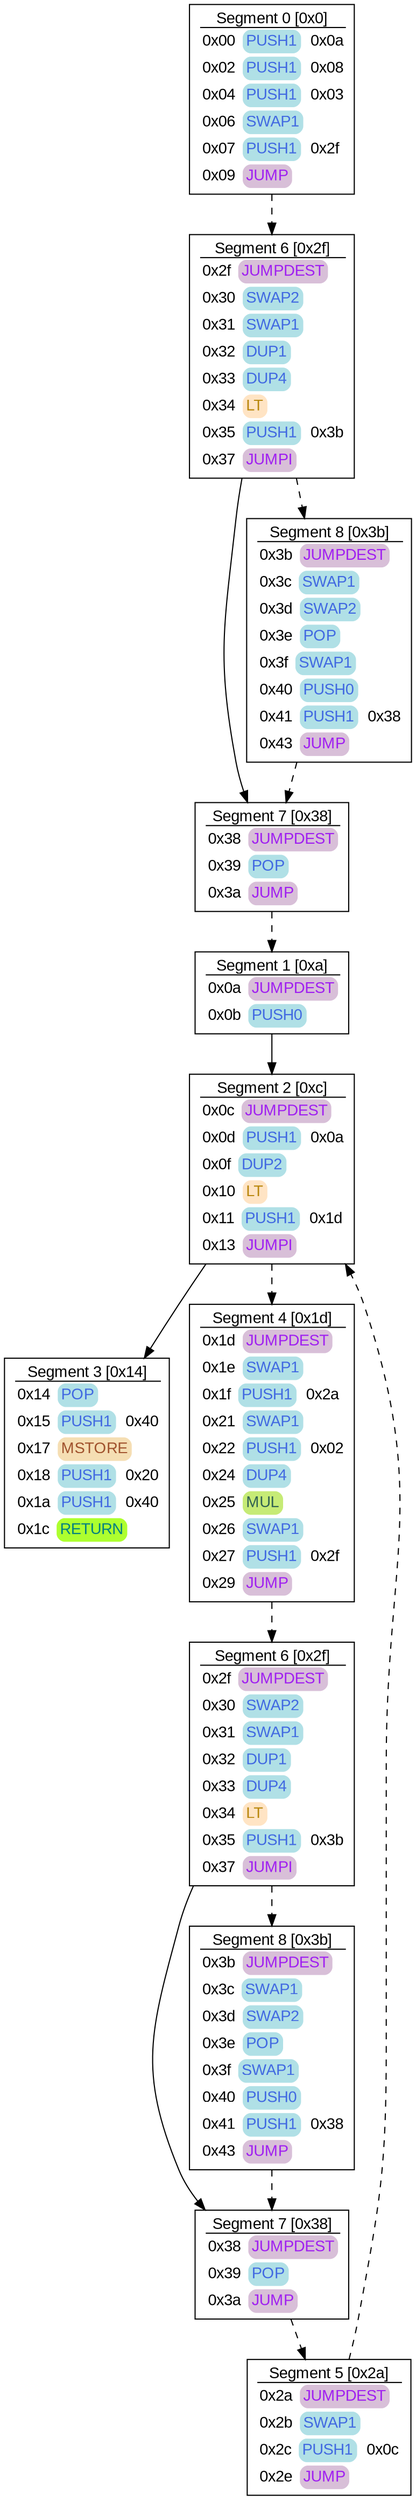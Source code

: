 digraph CFG {
node [shape=box]
node[fontname=arial]
edge[fontname=arial]
ranking=TB
 s0_0 [tooltip="Stack Size Delta: 3"label=<
<TABLE ALIGN="LEFT" CELLBORDER="0" BORDER="0" cellpadding="0"  CELLSPACING="1">
<TR><TD>Segment 0 [0x0]</TD></TR><HR/>
<TR><TD width="1" fixedsize="true" align="left">
<TABLE  border="0" cellpadding="0" cellsborder="0" CELLSPACING="1"><TR><TD width="1" fixedsize="false" align="left" cellpadding="1" PORT="entry">0x00 </TD>
<TD width="1" fixedsize="true" style="Rounded" BORDER="0" BGCOLOR="powderblue" align="left" cellpadding="3" ><FONT color="royalblue">PUSH1</FONT></TD><TD width="1" fixedsize="true" align="left">  0x0a</TD></TR></TABLE></TD></TR>
<TR><TD width="1" fixedsize="true" align="left">
<TABLE  border="0" cellpadding="0" cellsborder="0" CELLSPACING="1"><TR><TD width="1" fixedsize="false" align="left" cellpadding="1" >0x02 </TD>
<TD width="1" fixedsize="true" style="Rounded" BORDER="0" BGCOLOR="powderblue" align="left" cellpadding="3" ><FONT color="royalblue">PUSH1</FONT></TD><TD width="1" fixedsize="true" align="left">  0x08</TD></TR></TABLE></TD></TR>
<TR><TD width="1" fixedsize="true" align="left">
<TABLE  border="0" cellpadding="0" cellsborder="0" CELLSPACING="1"><TR><TD width="1" fixedsize="false" align="left" cellpadding="1" >0x04 </TD>
<TD width="1" fixedsize="true" style="Rounded" BORDER="0" BGCOLOR="powderblue" align="left" cellpadding="3" ><FONT color="royalblue">PUSH1</FONT></TD><TD width="1" fixedsize="true" align="left">  0x03</TD></TR></TABLE></TD></TR>
<TR><TD width="1" fixedsize="true" align="left">
<TABLE  border="0" cellpadding="0" cellsborder="0" CELLSPACING="1"><TR><TD width="1" fixedsize="false" align="left" cellpadding="1" >0x06 </TD>
<TD width="1" fixedsize="true" style="Rounded" BORDER="0" BGCOLOR="powderblue" align="left" cellpadding="3" ><FONT color="royalblue">SWAP1</FONT></TD></TR></TABLE></TD></TR>
<TR><TD width="1" fixedsize="true" align="left">
<TABLE  border="0" cellpadding="0" cellsborder="0" CELLSPACING="1"><TR><TD width="1" fixedsize="false" align="left" cellpadding="1" >0x07 </TD>
<TD width="1" fixedsize="true" style="Rounded" BORDER="0" BGCOLOR="powderblue" align="left" cellpadding="3" ><FONT color="royalblue">PUSH1</FONT></TD><TD width="1" fixedsize="true" align="left">  0x2f</TD></TR></TABLE></TD></TR>
<TR><TD width="1" fixedsize="true" align="left">
<TABLE  border="0" cellpadding="0" cellsborder="0" CELLSPACING="1"><TR><TD width="1" fixedsize="false" align="left" cellpadding="1" >0x09 </TD>
<TD width="1" fixedsize="true" style="Rounded" BORDER="0" BGCOLOR="thistle" align="left" cellpadding="3" PORT="exit"><FONT color="purple">JUMP</FONT></TD></TR></TABLE></TD></TR>
</TABLE>
>]
s1_1 [tooltip="Stack Size Delta: 0"label=<
<TABLE ALIGN="LEFT" CELLBORDER="0" BORDER="0" cellpadding="0"  CELLSPACING="1">
<TR><TD>Segment 6 [0x2f]</TD></TR><HR/>
<TR><TD width="1" fixedsize="true" align="left">
<TABLE  border="0" cellpadding="0" cellsborder="0" CELLSPACING="1"><TR><TD width="1" fixedsize="false" align="left" cellpadding="1" PORT="entry">0x2f </TD>
<TD width="1" fixedsize="true" style="Rounded" BORDER="0" BGCOLOR="thistle" align="left" cellpadding="3" ><FONT color="purple">JUMPDEST</FONT></TD></TR></TABLE></TD></TR>
<TR><TD width="1" fixedsize="true" align="left">
<TABLE  border="0" cellpadding="0" cellsborder="0" CELLSPACING="1"><TR><TD width="1" fixedsize="false" align="left" cellpadding="1" >0x30 </TD>
<TD width="1" fixedsize="true" style="Rounded" BORDER="0" BGCOLOR="powderblue" align="left" cellpadding="3" ><FONT color="royalblue">SWAP2</FONT></TD></TR></TABLE></TD></TR>
<TR><TD width="1" fixedsize="true" align="left">
<TABLE  border="0" cellpadding="0" cellsborder="0" CELLSPACING="1"><TR><TD width="1" fixedsize="false" align="left" cellpadding="1" >0x31 </TD>
<TD width="1" fixedsize="true" style="Rounded" BORDER="0" BGCOLOR="powderblue" align="left" cellpadding="3" ><FONT color="royalblue">SWAP1</FONT></TD></TR></TABLE></TD></TR>
<TR><TD width="1" fixedsize="true" align="left">
<TABLE  border="0" cellpadding="0" cellsborder="0" CELLSPACING="1"><TR><TD width="1" fixedsize="false" align="left" cellpadding="1" >0x32 </TD>
<TD width="1" fixedsize="true" style="Rounded" BORDER="0" BGCOLOR="powderblue" align="left" cellpadding="3" ><FONT color="royalblue">DUP1</FONT></TD></TR></TABLE></TD></TR>
<TR><TD width="1" fixedsize="true" align="left">
<TABLE  border="0" cellpadding="0" cellsborder="0" CELLSPACING="1"><TR><TD width="1" fixedsize="false" align="left" cellpadding="1" >0x33 </TD>
<TD width="1" fixedsize="true" style="Rounded" BORDER="0" BGCOLOR="powderblue" align="left" cellpadding="3" ><FONT color="royalblue">DUP4</FONT></TD></TR></TABLE></TD></TR>
<TR><TD width="1" fixedsize="true" align="left">
<TABLE  border="0" cellpadding="0" cellsborder="0" CELLSPACING="1"><TR><TD width="1" fixedsize="false" align="left" cellpadding="1" >0x34 </TD>
<TD width="1" fixedsize="true" style="Rounded" BORDER="0" BGCOLOR="bisque" align="left" cellpadding="3" ><FONT color="darkgoldenrod">LT</FONT></TD></TR></TABLE></TD></TR>
<TR><TD width="1" fixedsize="true" align="left">
<TABLE  border="0" cellpadding="0" cellsborder="0" CELLSPACING="1"><TR><TD width="1" fixedsize="false" align="left" cellpadding="1" >0x35 </TD>
<TD width="1" fixedsize="true" style="Rounded" BORDER="0" BGCOLOR="powderblue" align="left" cellpadding="3" ><FONT color="royalblue">PUSH1</FONT></TD><TD width="1" fixedsize="true" align="left">  0x3b</TD></TR></TABLE></TD></TR>
<TR><TD width="1" fixedsize="true" align="left">
<TABLE  border="0" cellpadding="0" cellsborder="0" CELLSPACING="1"><TR><TD width="1" fixedsize="false" align="left" cellpadding="1" >0x37 </TD>
<TD width="1" fixedsize="true" style="Rounded" BORDER="0" BGCOLOR="thistle" align="left" cellpadding="3" PORT="exit"><FONT color="purple">JUMPI</FONT></TD></TR></TABLE></TD></TR>
</TABLE>
>]
s5_3 [tooltip="Stack Size Delta: 1"label=<
<TABLE ALIGN="LEFT" CELLBORDER="0" BORDER="0" cellpadding="0"  CELLSPACING="1">
<TR><TD>Segment 1 [0xa]</TD></TR><HR/>
<TR><TD width="1" fixedsize="true" align="left">
<TABLE  border="0" cellpadding="0" cellsborder="0" CELLSPACING="1"><TR><TD width="1" fixedsize="false" align="left" cellpadding="1" PORT="entry">0x0a </TD>
<TD width="1" fixedsize="true" style="Rounded" BORDER="0" BGCOLOR="thistle" align="left" cellpadding="3" ><FONT color="purple">JUMPDEST</FONT></TD></TR></TABLE></TD></TR>
<TR><TD width="1" fixedsize="true" align="left">
<TABLE  border="0" cellpadding="0" cellsborder="0" CELLSPACING="1"><TR><TD width="1" fixedsize="false" align="left" cellpadding="1" >0x0b </TD>
<TD width="1" fixedsize="true" style="Rounded" BORDER="0" BGCOLOR="powderblue" align="left" cellpadding="3" ><FONT color="royalblue">PUSH0</FONT></TD></TR></TABLE></TD></TR>
</TABLE>
>]
s5_4 [tooltip="Stack Size Delta: 0"label=<
<TABLE ALIGN="LEFT" CELLBORDER="0" BORDER="0" cellpadding="0"  CELLSPACING="1">
<TR><TD>Segment 2 [0xc]</TD></TR><HR/>
<TR><TD width="1" fixedsize="true" align="left">
<TABLE  border="0" cellpadding="0" cellsborder="0" CELLSPACING="1"><TR><TD width="1" fixedsize="false" align="left" cellpadding="1" PORT="entry">0x0c </TD>
<TD width="1" fixedsize="true" style="Rounded" BORDER="0" BGCOLOR="thistle" align="left" cellpadding="3" ><FONT color="purple">JUMPDEST</FONT></TD></TR></TABLE></TD></TR>
<TR><TD width="1" fixedsize="true" align="left">
<TABLE  border="0" cellpadding="0" cellsborder="0" CELLSPACING="1"><TR><TD width="1" fixedsize="false" align="left" cellpadding="1" >0x0d </TD>
<TD width="1" fixedsize="true" style="Rounded" BORDER="0" BGCOLOR="powderblue" align="left" cellpadding="3" ><FONT color="royalblue">PUSH1</FONT></TD><TD width="1" fixedsize="true" align="left">  0x0a</TD></TR></TABLE></TD></TR>
<TR><TD width="1" fixedsize="true" align="left">
<TABLE  border="0" cellpadding="0" cellsborder="0" CELLSPACING="1"><TR><TD width="1" fixedsize="false" align="left" cellpadding="1" >0x0f </TD>
<TD width="1" fixedsize="true" style="Rounded" BORDER="0" BGCOLOR="powderblue" align="left" cellpadding="3" ><FONT color="royalblue">DUP2</FONT></TD></TR></TABLE></TD></TR>
<TR><TD width="1" fixedsize="true" align="left">
<TABLE  border="0" cellpadding="0" cellsborder="0" CELLSPACING="1"><TR><TD width="1" fixedsize="false" align="left" cellpadding="1" >0x10 </TD>
<TD width="1" fixedsize="true" style="Rounded" BORDER="0" BGCOLOR="bisque" align="left" cellpadding="3" ><FONT color="darkgoldenrod">LT</FONT></TD></TR></TABLE></TD></TR>
<TR><TD width="1" fixedsize="true" align="left">
<TABLE  border="0" cellpadding="0" cellsborder="0" CELLSPACING="1"><TR><TD width="1" fixedsize="false" align="left" cellpadding="1" >0x11 </TD>
<TD width="1" fixedsize="true" style="Rounded" BORDER="0" BGCOLOR="powderblue" align="left" cellpadding="3" ><FONT color="royalblue">PUSH1</FONT></TD><TD width="1" fixedsize="true" align="left">  0x1d</TD></TR></TABLE></TD></TR>
<TR><TD width="1" fixedsize="true" align="left">
<TABLE  border="0" cellpadding="0" cellsborder="0" CELLSPACING="1"><TR><TD width="1" fixedsize="false" align="left" cellpadding="1" >0x13 </TD>
<TD width="1" fixedsize="true" style="Rounded" BORDER="0" BGCOLOR="thistle" align="left" cellpadding="3" PORT="exit"><FONT color="purple">JUMPI</FONT></TD></TR></TABLE></TD></TR>
</TABLE>
>]
s5_5 [tooltip="Stack Size Delta: 0"label=<
<TABLE ALIGN="LEFT" CELLBORDER="0" BORDER="0" cellpadding="0"  CELLSPACING="1">
<TR><TD>Segment 3 [0x14]</TD></TR><HR/>
<TR><TD width="1" fixedsize="true" align="left">
<TABLE  border="0" cellpadding="0" cellsborder="0" CELLSPACING="1"><TR><TD width="1" fixedsize="false" align="left" cellpadding="1" PORT="entry">0x14 </TD>
<TD width="1" fixedsize="true" style="Rounded" BORDER="0" BGCOLOR="powderblue" align="left" cellpadding="3" ><FONT color="royalblue">POP</FONT></TD></TR></TABLE></TD></TR>
<TR><TD width="1" fixedsize="true" align="left">
<TABLE  border="0" cellpadding="0" cellsborder="0" CELLSPACING="1"><TR><TD width="1" fixedsize="false" align="left" cellpadding="1" >0x15 </TD>
<TD width="1" fixedsize="true" style="Rounded" BORDER="0" BGCOLOR="powderblue" align="left" cellpadding="3" ><FONT color="royalblue">PUSH1</FONT></TD><TD width="1" fixedsize="true" align="left">  0x40</TD></TR></TABLE></TD></TR>
<TR><TD width="1" fixedsize="true" align="left">
<TABLE  border="0" cellpadding="0" cellsborder="0" CELLSPACING="1"><TR><TD width="1" fixedsize="false" align="left" cellpadding="1" >0x17 </TD>
<TD width="1" fixedsize="true" style="Rounded" BORDER="0" BGCOLOR="wheat" align="left" cellpadding="3" ><FONT color="sienna">MSTORE</FONT></TD></TR></TABLE></TD></TR>
<TR><TD width="1" fixedsize="true" align="left">
<TABLE  border="0" cellpadding="0" cellsborder="0" CELLSPACING="1"><TR><TD width="1" fixedsize="false" align="left" cellpadding="1" >0x18 </TD>
<TD width="1" fixedsize="true" style="Rounded" BORDER="0" BGCOLOR="powderblue" align="left" cellpadding="3" ><FONT color="royalblue">PUSH1</FONT></TD><TD width="1" fixedsize="true" align="left">  0x20</TD></TR></TABLE></TD></TR>
<TR><TD width="1" fixedsize="true" align="left">
<TABLE  border="0" cellpadding="0" cellsborder="0" CELLSPACING="1"><TR><TD width="1" fixedsize="false" align="left" cellpadding="1" >0x1a </TD>
<TD width="1" fixedsize="true" style="Rounded" BORDER="0" BGCOLOR="powderblue" align="left" cellpadding="3" ><FONT color="royalblue">PUSH1</FONT></TD><TD width="1" fixedsize="true" align="left">  0x40</TD></TR></TABLE></TD></TR>
<TR><TD width="1" fixedsize="true" align="left">
<TABLE  border="0" cellpadding="0" cellsborder="0" CELLSPACING="1"><TR><TD width="1" fixedsize="false" align="left" cellpadding="1" >0x1c </TD>
<TD width="1" fixedsize="true" style="Rounded" BORDER="0" BGCOLOR="greenyellow" align="left" cellpadding="3" ><FONT color="teal">RETURN</FONT></TD></TR></TABLE></TD></TR>
</TABLE>
>]
s21_5 [tooltip="Stack Size Delta: 2"label=<
<TABLE ALIGN="LEFT" CELLBORDER="0" BORDER="0" cellpadding="0"  CELLSPACING="1">
<TR><TD>Segment 4 [0x1d]</TD></TR><HR/>
<TR><TD width="1" fixedsize="true" align="left">
<TABLE  border="0" cellpadding="0" cellsborder="0" CELLSPACING="1"><TR><TD width="1" fixedsize="false" align="left" cellpadding="1" PORT="entry">0x1d </TD>
<TD width="1" fixedsize="true" style="Rounded" BORDER="0" BGCOLOR="thistle" align="left" cellpadding="3" ><FONT color="purple">JUMPDEST</FONT></TD></TR></TABLE></TD></TR>
<TR><TD width="1" fixedsize="true" align="left">
<TABLE  border="0" cellpadding="0" cellsborder="0" CELLSPACING="1"><TR><TD width="1" fixedsize="false" align="left" cellpadding="1" >0x1e </TD>
<TD width="1" fixedsize="true" style="Rounded" BORDER="0" BGCOLOR="powderblue" align="left" cellpadding="3" ><FONT color="royalblue">SWAP1</FONT></TD></TR></TABLE></TD></TR>
<TR><TD width="1" fixedsize="true" align="left">
<TABLE  border="0" cellpadding="0" cellsborder="0" CELLSPACING="1"><TR><TD width="1" fixedsize="false" align="left" cellpadding="1" >0x1f </TD>
<TD width="1" fixedsize="true" style="Rounded" BORDER="0" BGCOLOR="powderblue" align="left" cellpadding="3" ><FONT color="royalblue">PUSH1</FONT></TD><TD width="1" fixedsize="true" align="left">  0x2a</TD></TR></TABLE></TD></TR>
<TR><TD width="1" fixedsize="true" align="left">
<TABLE  border="0" cellpadding="0" cellsborder="0" CELLSPACING="1"><TR><TD width="1" fixedsize="false" align="left" cellpadding="1" >0x21 </TD>
<TD width="1" fixedsize="true" style="Rounded" BORDER="0" BGCOLOR="powderblue" align="left" cellpadding="3" ><FONT color="royalblue">SWAP1</FONT></TD></TR></TABLE></TD></TR>
<TR><TD width="1" fixedsize="true" align="left">
<TABLE  border="0" cellpadding="0" cellsborder="0" CELLSPACING="1"><TR><TD width="1" fixedsize="false" align="left" cellpadding="1" >0x22 </TD>
<TD width="1" fixedsize="true" style="Rounded" BORDER="0" BGCOLOR="powderblue" align="left" cellpadding="3" ><FONT color="royalblue">PUSH1</FONT></TD><TD width="1" fixedsize="true" align="left">  0x02</TD></TR></TABLE></TD></TR>
<TR><TD width="1" fixedsize="true" align="left">
<TABLE  border="0" cellpadding="0" cellsborder="0" CELLSPACING="1"><TR><TD width="1" fixedsize="false" align="left" cellpadding="1" >0x24 </TD>
<TD width="1" fixedsize="true" style="Rounded" BORDER="0" BGCOLOR="powderblue" align="left" cellpadding="3" ><FONT color="royalblue">DUP4</FONT></TD></TR></TABLE></TD></TR>
<TR><TD width="1" fixedsize="true" align="left">
<TABLE  border="0" cellpadding="0" cellsborder="0" CELLSPACING="1"><TR><TD width="1" fixedsize="false" align="left" cellpadding="1" >0x25 </TD>
<TD width="1" fixedsize="true" style="Rounded" BORDER="0" BGCOLOR="#c6eb76" align="left" cellpadding="3" ><FONT color="#316152">MUL</FONT></TD></TR></TABLE></TD></TR>
<TR><TD width="1" fixedsize="true" align="left">
<TABLE  border="0" cellpadding="0" cellsborder="0" CELLSPACING="1"><TR><TD width="1" fixedsize="false" align="left" cellpadding="1" >0x26 </TD>
<TD width="1" fixedsize="true" style="Rounded" BORDER="0" BGCOLOR="powderblue" align="left" cellpadding="3" ><FONT color="royalblue">SWAP1</FONT></TD></TR></TABLE></TD></TR>
<TR><TD width="1" fixedsize="true" align="left">
<TABLE  border="0" cellpadding="0" cellsborder="0" CELLSPACING="1"><TR><TD width="1" fixedsize="false" align="left" cellpadding="1" >0x27 </TD>
<TD width="1" fixedsize="true" style="Rounded" BORDER="0" BGCOLOR="powderblue" align="left" cellpadding="3" ><FONT color="royalblue">PUSH1</FONT></TD><TD width="1" fixedsize="true" align="left">  0x2f</TD></TR></TABLE></TD></TR>
<TR><TD width="1" fixedsize="true" align="left">
<TABLE  border="0" cellpadding="0" cellsborder="0" CELLSPACING="1"><TR><TD width="1" fixedsize="false" align="left" cellpadding="1" >0x29 </TD>
<TD width="1" fixedsize="true" style="Rounded" BORDER="0" BGCOLOR="thistle" align="left" cellpadding="3" PORT="exit"><FONT color="purple">JUMP</FONT></TD></TR></TABLE></TD></TR>
</TABLE>
>]
s53_6 [tooltip="Stack Size Delta: 0"label=<
<TABLE ALIGN="LEFT" CELLBORDER="0" BORDER="0" cellpadding="0"  CELLSPACING="1">
<TR><TD>Segment 6 [0x2f]</TD></TR><HR/>
<TR><TD width="1" fixedsize="true" align="left">
<TABLE  border="0" cellpadding="0" cellsborder="0" CELLSPACING="1"><TR><TD width="1" fixedsize="false" align="left" cellpadding="1" PORT="entry">0x2f </TD>
<TD width="1" fixedsize="true" style="Rounded" BORDER="0" BGCOLOR="thistle" align="left" cellpadding="3" ><FONT color="purple">JUMPDEST</FONT></TD></TR></TABLE></TD></TR>
<TR><TD width="1" fixedsize="true" align="left">
<TABLE  border="0" cellpadding="0" cellsborder="0" CELLSPACING="1"><TR><TD width="1" fixedsize="false" align="left" cellpadding="1" >0x30 </TD>
<TD width="1" fixedsize="true" style="Rounded" BORDER="0" BGCOLOR="powderblue" align="left" cellpadding="3" ><FONT color="royalblue">SWAP2</FONT></TD></TR></TABLE></TD></TR>
<TR><TD width="1" fixedsize="true" align="left">
<TABLE  border="0" cellpadding="0" cellsborder="0" CELLSPACING="1"><TR><TD width="1" fixedsize="false" align="left" cellpadding="1" >0x31 </TD>
<TD width="1" fixedsize="true" style="Rounded" BORDER="0" BGCOLOR="powderblue" align="left" cellpadding="3" ><FONT color="royalblue">SWAP1</FONT></TD></TR></TABLE></TD></TR>
<TR><TD width="1" fixedsize="true" align="left">
<TABLE  border="0" cellpadding="0" cellsborder="0" CELLSPACING="1"><TR><TD width="1" fixedsize="false" align="left" cellpadding="1" >0x32 </TD>
<TD width="1" fixedsize="true" style="Rounded" BORDER="0" BGCOLOR="powderblue" align="left" cellpadding="3" ><FONT color="royalblue">DUP1</FONT></TD></TR></TABLE></TD></TR>
<TR><TD width="1" fixedsize="true" align="left">
<TABLE  border="0" cellpadding="0" cellsborder="0" CELLSPACING="1"><TR><TD width="1" fixedsize="false" align="left" cellpadding="1" >0x33 </TD>
<TD width="1" fixedsize="true" style="Rounded" BORDER="0" BGCOLOR="powderblue" align="left" cellpadding="3" ><FONT color="royalblue">DUP4</FONT></TD></TR></TABLE></TD></TR>
<TR><TD width="1" fixedsize="true" align="left">
<TABLE  border="0" cellpadding="0" cellsborder="0" CELLSPACING="1"><TR><TD width="1" fixedsize="false" align="left" cellpadding="1" >0x34 </TD>
<TD width="1" fixedsize="true" style="Rounded" BORDER="0" BGCOLOR="bisque" align="left" cellpadding="3" ><FONT color="darkgoldenrod">LT</FONT></TD></TR></TABLE></TD></TR>
<TR><TD width="1" fixedsize="true" align="left">
<TABLE  border="0" cellpadding="0" cellsborder="0" CELLSPACING="1"><TR><TD width="1" fixedsize="false" align="left" cellpadding="1" >0x35 </TD>
<TD width="1" fixedsize="true" style="Rounded" BORDER="0" BGCOLOR="powderblue" align="left" cellpadding="3" ><FONT color="royalblue">PUSH1</FONT></TD><TD width="1" fixedsize="true" align="left">  0x3b</TD></TR></TABLE></TD></TR>
<TR><TD width="1" fixedsize="true" align="left">
<TABLE  border="0" cellpadding="0" cellsborder="0" CELLSPACING="1"><TR><TD width="1" fixedsize="false" align="left" cellpadding="1" >0x37 </TD>
<TD width="1" fixedsize="true" style="Rounded" BORDER="0" BGCOLOR="thistle" align="left" cellpadding="3" PORT="exit"><FONT color="purple">JUMPI</FONT></TD></TR></TABLE></TD></TR>
</TABLE>
>]
s181_8 [tooltip="Stack Size Delta: 0"label=<
<TABLE ALIGN="LEFT" CELLBORDER="0" BORDER="0" cellpadding="0"  CELLSPACING="1">
<TR><TD>Segment 5 [0x2a]</TD></TR><HR/>
<TR><TD width="1" fixedsize="true" align="left">
<TABLE  border="0" cellpadding="0" cellsborder="0" CELLSPACING="1"><TR><TD width="1" fixedsize="false" align="left" cellpadding="1" PORT="entry">0x2a </TD>
<TD width="1" fixedsize="true" style="Rounded" BORDER="0" BGCOLOR="thistle" align="left" cellpadding="3" ><FONT color="purple">JUMPDEST</FONT></TD></TR></TABLE></TD></TR>
<TR><TD width="1" fixedsize="true" align="left">
<TABLE  border="0" cellpadding="0" cellsborder="0" CELLSPACING="1"><TR><TD width="1" fixedsize="false" align="left" cellpadding="1" >0x2b </TD>
<TD width="1" fixedsize="true" style="Rounded" BORDER="0" BGCOLOR="powderblue" align="left" cellpadding="3" ><FONT color="royalblue">SWAP1</FONT></TD></TR></TABLE></TD></TR>
<TR><TD width="1" fixedsize="true" align="left">
<TABLE  border="0" cellpadding="0" cellsborder="0" CELLSPACING="1"><TR><TD width="1" fixedsize="false" align="left" cellpadding="1" >0x2c </TD>
<TD width="1" fixedsize="true" style="Rounded" BORDER="0" BGCOLOR="powderblue" align="left" cellpadding="3" ><FONT color="royalblue">PUSH1</FONT></TD><TD width="1" fixedsize="true" align="left">  0x0c</TD></TR></TABLE></TD></TR>
<TR><TD width="1" fixedsize="true" align="left">
<TABLE  border="0" cellpadding="0" cellsborder="0" CELLSPACING="1"><TR><TD width="1" fixedsize="false" align="left" cellpadding="1" >0x2e </TD>
<TD width="1" fixedsize="true" style="Rounded" BORDER="0" BGCOLOR="thistle" align="left" cellpadding="3" PORT="exit"><FONT color="purple">JUMP</FONT></TD></TR></TABLE></TD></TR>
</TABLE>
>]
s1_2 [tooltip="Stack Size Delta: -2"label=<
<TABLE ALIGN="LEFT" CELLBORDER="0" BORDER="0" cellpadding="0"  CELLSPACING="1">
<TR><TD>Segment 7 [0x38]</TD></TR><HR/>
<TR><TD width="1" fixedsize="true" align="left">
<TABLE  border="0" cellpadding="0" cellsborder="0" CELLSPACING="1"><TR><TD width="1" fixedsize="false" align="left" cellpadding="1" PORT="entry">0x38 </TD>
<TD width="1" fixedsize="true" style="Rounded" BORDER="0" BGCOLOR="thistle" align="left" cellpadding="3" ><FONT color="purple">JUMPDEST</FONT></TD></TR></TABLE></TD></TR>
<TR><TD width="1" fixedsize="true" align="left">
<TABLE  border="0" cellpadding="0" cellsborder="0" CELLSPACING="1"><TR><TD width="1" fixedsize="false" align="left" cellpadding="1" >0x39 </TD>
<TD width="1" fixedsize="true" style="Rounded" BORDER="0" BGCOLOR="powderblue" align="left" cellpadding="3" ><FONT color="royalblue">POP</FONT></TD></TR></TABLE></TD></TR>
<TR><TD width="1" fixedsize="true" align="left">
<TABLE  border="0" cellpadding="0" cellsborder="0" CELLSPACING="1"><TR><TD width="1" fixedsize="false" align="left" cellpadding="1" >0x3a </TD>
<TD width="1" fixedsize="true" style="Rounded" BORDER="0" BGCOLOR="thistle" align="left" cellpadding="3" PORT="exit"><FONT color="purple">JUMP</FONT></TD></TR></TABLE></TD></TR>
</TABLE>
>]
s3_2 [tooltip="Stack Size Delta: 0"label=<
<TABLE ALIGN="LEFT" CELLBORDER="0" BORDER="0" cellpadding="0"  CELLSPACING="1">
<TR><TD>Segment 8 [0x3b]</TD></TR><HR/>
<TR><TD width="1" fixedsize="true" align="left">
<TABLE  border="0" cellpadding="0" cellsborder="0" CELLSPACING="1"><TR><TD width="1" fixedsize="false" align="left" cellpadding="1" PORT="entry">0x3b </TD>
<TD width="1" fixedsize="true" style="Rounded" BORDER="0" BGCOLOR="thistle" align="left" cellpadding="3" ><FONT color="purple">JUMPDEST</FONT></TD></TR></TABLE></TD></TR>
<TR><TD width="1" fixedsize="true" align="left">
<TABLE  border="0" cellpadding="0" cellsborder="0" CELLSPACING="1"><TR><TD width="1" fixedsize="false" align="left" cellpadding="1" >0x3c </TD>
<TD width="1" fixedsize="true" style="Rounded" BORDER="0" BGCOLOR="powderblue" align="left" cellpadding="3" ><FONT color="royalblue">SWAP1</FONT></TD></TR></TABLE></TD></TR>
<TR><TD width="1" fixedsize="true" align="left">
<TABLE  border="0" cellpadding="0" cellsborder="0" CELLSPACING="1"><TR><TD width="1" fixedsize="false" align="left" cellpadding="1" >0x3d </TD>
<TD width="1" fixedsize="true" style="Rounded" BORDER="0" BGCOLOR="powderblue" align="left" cellpadding="3" ><FONT color="royalblue">SWAP2</FONT></TD></TR></TABLE></TD></TR>
<TR><TD width="1" fixedsize="true" align="left">
<TABLE  border="0" cellpadding="0" cellsborder="0" CELLSPACING="1"><TR><TD width="1" fixedsize="false" align="left" cellpadding="1" >0x3e </TD>
<TD width="1" fixedsize="true" style="Rounded" BORDER="0" BGCOLOR="powderblue" align="left" cellpadding="3" ><FONT color="royalblue">POP</FONT></TD></TR></TABLE></TD></TR>
<TR><TD width="1" fixedsize="true" align="left">
<TABLE  border="0" cellpadding="0" cellsborder="0" CELLSPACING="1"><TR><TD width="1" fixedsize="false" align="left" cellpadding="1" >0x3f </TD>
<TD width="1" fixedsize="true" style="Rounded" BORDER="0" BGCOLOR="powderblue" align="left" cellpadding="3" ><FONT color="royalblue">SWAP1</FONT></TD></TR></TABLE></TD></TR>
<TR><TD width="1" fixedsize="true" align="left">
<TABLE  border="0" cellpadding="0" cellsborder="0" CELLSPACING="1"><TR><TD width="1" fixedsize="false" align="left" cellpadding="1" >0x40 </TD>
<TD width="1" fixedsize="true" style="Rounded" BORDER="0" BGCOLOR="powderblue" align="left" cellpadding="3" ><FONT color="royalblue">PUSH0</FONT></TD></TR></TABLE></TD></TR>
<TR><TD width="1" fixedsize="true" align="left">
<TABLE  border="0" cellpadding="0" cellsborder="0" CELLSPACING="1"><TR><TD width="1" fixedsize="false" align="left" cellpadding="1" >0x41 </TD>
<TD width="1" fixedsize="true" style="Rounded" BORDER="0" BGCOLOR="powderblue" align="left" cellpadding="3" ><FONT color="royalblue">PUSH1</FONT></TD><TD width="1" fixedsize="true" align="left">  0x38</TD></TR></TABLE></TD></TR>
<TR><TD width="1" fixedsize="true" align="left">
<TABLE  border="0" cellpadding="0" cellsborder="0" CELLSPACING="1"><TR><TD width="1" fixedsize="false" align="left" cellpadding="1" >0x43 </TD>
<TD width="1" fixedsize="true" style="Rounded" BORDER="0" BGCOLOR="thistle" align="left" cellpadding="3" PORT="exit"><FONT color="purple">JUMP</FONT></TD></TR></TABLE></TD></TR>
</TABLE>
>]
s53_7 [tooltip="Stack Size Delta: -2"label=<
<TABLE ALIGN="LEFT" CELLBORDER="0" BORDER="0" cellpadding="0"  CELLSPACING="1">
<TR><TD>Segment 7 [0x38]</TD></TR><HR/>
<TR><TD width="1" fixedsize="true" align="left">
<TABLE  border="0" cellpadding="0" cellsborder="0" CELLSPACING="1"><TR><TD width="1" fixedsize="false" align="left" cellpadding="1" PORT="entry">0x38 </TD>
<TD width="1" fixedsize="true" style="Rounded" BORDER="0" BGCOLOR="thistle" align="left" cellpadding="3" ><FONT color="purple">JUMPDEST</FONT></TD></TR></TABLE></TD></TR>
<TR><TD width="1" fixedsize="true" align="left">
<TABLE  border="0" cellpadding="0" cellsborder="0" CELLSPACING="1"><TR><TD width="1" fixedsize="false" align="left" cellpadding="1" >0x39 </TD>
<TD width="1" fixedsize="true" style="Rounded" BORDER="0" BGCOLOR="powderblue" align="left" cellpadding="3" ><FONT color="royalblue">POP</FONT></TD></TR></TABLE></TD></TR>
<TR><TD width="1" fixedsize="true" align="left">
<TABLE  border="0" cellpadding="0" cellsborder="0" CELLSPACING="1"><TR><TD width="1" fixedsize="false" align="left" cellpadding="1" >0x3a </TD>
<TD width="1" fixedsize="true" style="Rounded" BORDER="0" BGCOLOR="thistle" align="left" cellpadding="3" PORT="exit"><FONT color="purple">JUMP</FONT></TD></TR></TABLE></TD></TR>
</TABLE>
>]
s117_7 [tooltip="Stack Size Delta: 0"label=<
<TABLE ALIGN="LEFT" CELLBORDER="0" BORDER="0" cellpadding="0"  CELLSPACING="1">
<TR><TD>Segment 8 [0x3b]</TD></TR><HR/>
<TR><TD width="1" fixedsize="true" align="left">
<TABLE  border="0" cellpadding="0" cellsborder="0" CELLSPACING="1"><TR><TD width="1" fixedsize="false" align="left" cellpadding="1" PORT="entry">0x3b </TD>
<TD width="1" fixedsize="true" style="Rounded" BORDER="0" BGCOLOR="thistle" align="left" cellpadding="3" ><FONT color="purple">JUMPDEST</FONT></TD></TR></TABLE></TD></TR>
<TR><TD width="1" fixedsize="true" align="left">
<TABLE  border="0" cellpadding="0" cellsborder="0" CELLSPACING="1"><TR><TD width="1" fixedsize="false" align="left" cellpadding="1" >0x3c </TD>
<TD width="1" fixedsize="true" style="Rounded" BORDER="0" BGCOLOR="powderblue" align="left" cellpadding="3" ><FONT color="royalblue">SWAP1</FONT></TD></TR></TABLE></TD></TR>
<TR><TD width="1" fixedsize="true" align="left">
<TABLE  border="0" cellpadding="0" cellsborder="0" CELLSPACING="1"><TR><TD width="1" fixedsize="false" align="left" cellpadding="1" >0x3d </TD>
<TD width="1" fixedsize="true" style="Rounded" BORDER="0" BGCOLOR="powderblue" align="left" cellpadding="3" ><FONT color="royalblue">SWAP2</FONT></TD></TR></TABLE></TD></TR>
<TR><TD width="1" fixedsize="true" align="left">
<TABLE  border="0" cellpadding="0" cellsborder="0" CELLSPACING="1"><TR><TD width="1" fixedsize="false" align="left" cellpadding="1" >0x3e </TD>
<TD width="1" fixedsize="true" style="Rounded" BORDER="0" BGCOLOR="powderblue" align="left" cellpadding="3" ><FONT color="royalblue">POP</FONT></TD></TR></TABLE></TD></TR>
<TR><TD width="1" fixedsize="true" align="left">
<TABLE  border="0" cellpadding="0" cellsborder="0" CELLSPACING="1"><TR><TD width="1" fixedsize="false" align="left" cellpadding="1" >0x3f </TD>
<TD width="1" fixedsize="true" style="Rounded" BORDER="0" BGCOLOR="powderblue" align="left" cellpadding="3" ><FONT color="royalblue">SWAP1</FONT></TD></TR></TABLE></TD></TR>
<TR><TD width="1" fixedsize="true" align="left">
<TABLE  border="0" cellpadding="0" cellsborder="0" CELLSPACING="1"><TR><TD width="1" fixedsize="false" align="left" cellpadding="1" >0x40 </TD>
<TD width="1" fixedsize="true" style="Rounded" BORDER="0" BGCOLOR="powderblue" align="left" cellpadding="3" ><FONT color="royalblue">PUSH0</FONT></TD></TR></TABLE></TD></TR>
<TR><TD width="1" fixedsize="true" align="left">
<TABLE  border="0" cellpadding="0" cellsborder="0" CELLSPACING="1"><TR><TD width="1" fixedsize="false" align="left" cellpadding="1" >0x41 </TD>
<TD width="1" fixedsize="true" style="Rounded" BORDER="0" BGCOLOR="powderblue" align="left" cellpadding="3" ><FONT color="royalblue">PUSH1</FONT></TD><TD width="1" fixedsize="true" align="left">  0x38</TD></TR></TABLE></TD></TR>
<TR><TD width="1" fixedsize="true" align="left">
<TABLE  border="0" cellpadding="0" cellsborder="0" CELLSPACING="1"><TR><TD width="1" fixedsize="false" align="left" cellpadding="1" >0x43 </TD>
<TD width="1" fixedsize="true" style="Rounded" BORDER="0" BGCOLOR="thistle" align="left" cellpadding="3" PORT="exit"><FONT color="purple">JUMP</FONT></TD></TR></TABLE></TD></TR>
</TABLE>
>]
s0_0 -> s1_1 [tooltip="Jump",style=dashed]
s5_3 -> s5_4 [tooltip="Next"]
s5_4 -> s5_5 [tooltip="Next"]
s5_4 -> s21_5 [tooltip="Jump",style=dashed]
s21_5 -> s53_6 [tooltip="Jump",style=dashed]
s181_8 -> s5_4 [tooltip="Jump",style=dashed]
s1_1 -> s1_2 [tooltip="Next"]
s1_1 -> s3_2 [tooltip="Jump",style=dashed]
s53_6 -> s53_7 [tooltip="Next"]
s53_6 -> s117_7 [tooltip="Jump",style=dashed]
s1_2 -> s5_3 [tooltip="Jump",style=dashed]
s53_7 -> s181_8 [tooltip="Jump",style=dashed]
s117_7 -> s53_7 [tooltip="Jump",style=dashed]
s3_2 -> s1_2 [tooltip="Jump",style=dashed]
}
